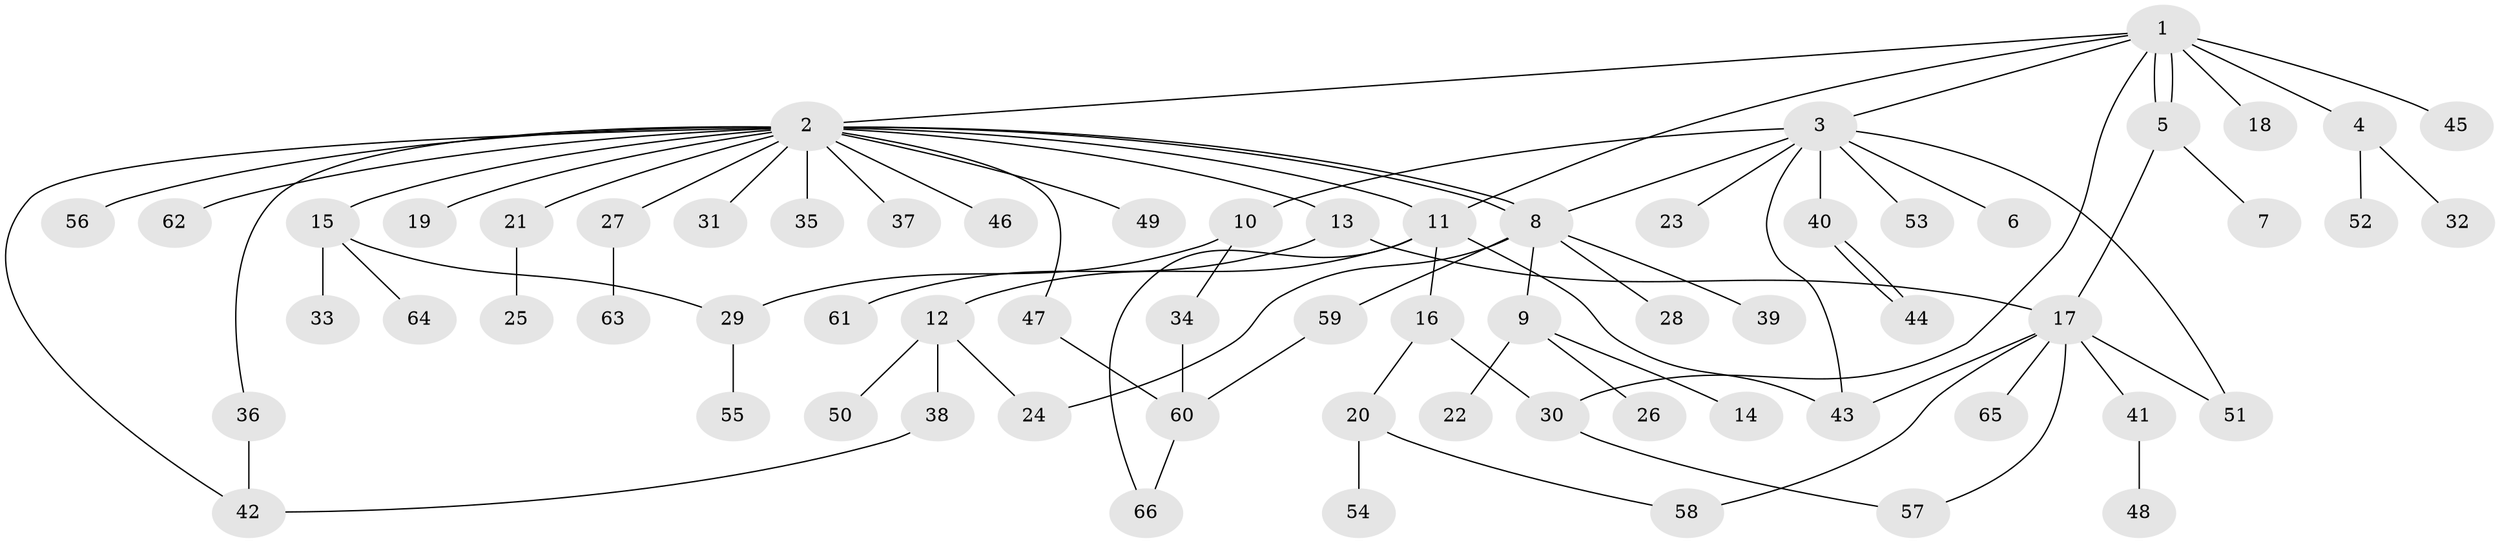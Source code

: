 // coarse degree distribution, {7: 0.030303030303030304, 16: 0.030303030303030304, 12: 0.030303030303030304, 3: 0.09090909090909091, 4: 0.12121212121212122, 1: 0.6060606060606061, 2: 0.09090909090909091}
// Generated by graph-tools (version 1.1) at 2025/18/03/04/25 18:18:25]
// undirected, 66 vertices, 84 edges
graph export_dot {
graph [start="1"]
  node [color=gray90,style=filled];
  1;
  2;
  3;
  4;
  5;
  6;
  7;
  8;
  9;
  10;
  11;
  12;
  13;
  14;
  15;
  16;
  17;
  18;
  19;
  20;
  21;
  22;
  23;
  24;
  25;
  26;
  27;
  28;
  29;
  30;
  31;
  32;
  33;
  34;
  35;
  36;
  37;
  38;
  39;
  40;
  41;
  42;
  43;
  44;
  45;
  46;
  47;
  48;
  49;
  50;
  51;
  52;
  53;
  54;
  55;
  56;
  57;
  58;
  59;
  60;
  61;
  62;
  63;
  64;
  65;
  66;
  1 -- 2;
  1 -- 3;
  1 -- 4;
  1 -- 5;
  1 -- 5;
  1 -- 11;
  1 -- 18;
  1 -- 30;
  1 -- 45;
  2 -- 8;
  2 -- 8;
  2 -- 11;
  2 -- 13;
  2 -- 15;
  2 -- 19;
  2 -- 21;
  2 -- 27;
  2 -- 31;
  2 -- 35;
  2 -- 36;
  2 -- 37;
  2 -- 42;
  2 -- 46;
  2 -- 47;
  2 -- 49;
  2 -- 56;
  2 -- 62;
  3 -- 6;
  3 -- 8;
  3 -- 10;
  3 -- 23;
  3 -- 40;
  3 -- 43;
  3 -- 51;
  3 -- 53;
  4 -- 32;
  4 -- 52;
  5 -- 7;
  5 -- 17;
  8 -- 9;
  8 -- 24;
  8 -- 28;
  8 -- 39;
  8 -- 59;
  9 -- 14;
  9 -- 22;
  9 -- 26;
  10 -- 29;
  10 -- 34;
  11 -- 12;
  11 -- 16;
  11 -- 43;
  11 -- 66;
  12 -- 24;
  12 -- 38;
  12 -- 50;
  13 -- 17;
  13 -- 61;
  15 -- 29;
  15 -- 33;
  15 -- 64;
  16 -- 20;
  16 -- 30;
  17 -- 41;
  17 -- 43;
  17 -- 51;
  17 -- 57;
  17 -- 58;
  17 -- 65;
  20 -- 54;
  20 -- 58;
  21 -- 25;
  27 -- 63;
  29 -- 55;
  30 -- 57;
  34 -- 60;
  36 -- 42;
  38 -- 42;
  40 -- 44;
  40 -- 44;
  41 -- 48;
  47 -- 60;
  59 -- 60;
  60 -- 66;
}
